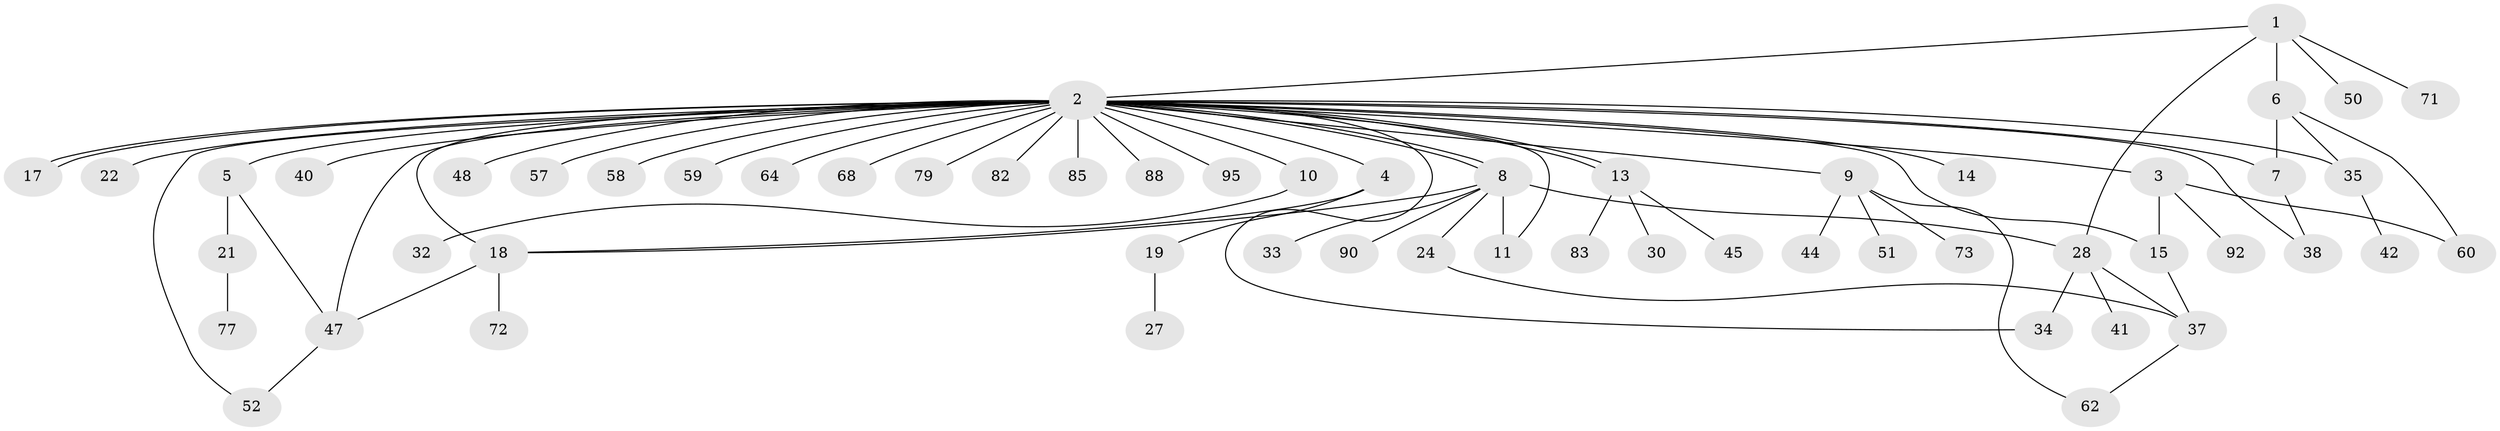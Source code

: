 // original degree distribution, {6: 0.01020408163265306, 35: 0.01020408163265306, 4: 0.07142857142857142, 3: 0.09183673469387756, 8: 0.01020408163265306, 5: 0.07142857142857142, 1: 0.4897959183673469, 2: 0.23469387755102042, 7: 0.01020408163265306}
// Generated by graph-tools (version 1.1) at 2025/18/03/04/25 18:18:16]
// undirected, 58 vertices, 76 edges
graph export_dot {
graph [start="1"]
  node [color=gray90,style=filled];
  1 [super="+12"];
  2 [super="+23+36+16+29"];
  3;
  4;
  5 [super="+98"];
  6;
  7;
  8;
  9;
  10 [super="+25"];
  11 [super="+89+63"];
  13;
  14 [super="+76"];
  15 [super="+20"];
  17 [super="+80"];
  18 [super="+49+54"];
  19;
  21;
  22;
  24;
  27;
  28 [super="+31"];
  30;
  32;
  33;
  34 [super="+39+74+97"];
  35;
  37 [super="+43+55"];
  38;
  40;
  41;
  42;
  44;
  45;
  47 [super="+53"];
  48 [super="+87"];
  50;
  51;
  52;
  57 [super="+81"];
  58;
  59;
  60 [super="+69"];
  62 [super="+91"];
  64;
  68;
  71;
  72;
  73;
  77;
  79;
  82;
  83;
  85;
  88;
  90;
  92 [super="+94"];
  95;
  1 -- 2;
  1 -- 6;
  1 -- 28;
  1 -- 50;
  1 -- 71;
  2 -- 3;
  2 -- 4;
  2 -- 5;
  2 -- 7;
  2 -- 8;
  2 -- 8;
  2 -- 9;
  2 -- 10;
  2 -- 11 [weight=2];
  2 -- 13;
  2 -- 13;
  2 -- 14;
  2 -- 15;
  2 -- 17;
  2 -- 17;
  2 -- 22;
  2 -- 34;
  2 -- 38;
  2 -- 40 [weight=2];
  2 -- 48;
  2 -- 52;
  2 -- 57;
  2 -- 58;
  2 -- 64;
  2 -- 68;
  2 -- 79;
  2 -- 85;
  2 -- 88;
  2 -- 95;
  2 -- 18 [weight=3];
  2 -- 35;
  2 -- 59;
  2 -- 47;
  2 -- 82;
  3 -- 15;
  3 -- 92;
  3 -- 60;
  4 -- 18;
  4 -- 19;
  5 -- 21;
  5 -- 47;
  6 -- 7;
  6 -- 35;
  6 -- 60;
  7 -- 38;
  8 -- 11;
  8 -- 18;
  8 -- 24;
  8 -- 33;
  8 -- 90;
  8 -- 28;
  9 -- 44;
  9 -- 51;
  9 -- 62;
  9 -- 73;
  10 -- 32;
  13 -- 30;
  13 -- 45;
  13 -- 83;
  15 -- 37;
  18 -- 72;
  18 -- 47;
  19 -- 27;
  21 -- 77;
  24 -- 37;
  28 -- 34;
  28 -- 37;
  28 -- 41;
  35 -- 42;
  37 -- 62;
  47 -- 52;
}
